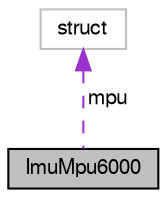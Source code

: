 digraph "ImuMpu6000"
{
  edge [fontname="FreeSans",fontsize="10",labelfontname="FreeSans",labelfontsize="10"];
  node [fontname="FreeSans",fontsize="10",shape=record];
  Node1 [label="ImuMpu6000",height=0.2,width=0.4,color="black", fillcolor="grey75", style="filled", fontcolor="black"];
  Node2 -> Node1 [dir="back",color="darkorchid3",fontsize="10",style="dashed",label=" mpu" ,fontname="FreeSans"];
  Node2 [label="struct",height=0.2,width=0.4,color="grey75", fillcolor="white", style="filled"];
}
